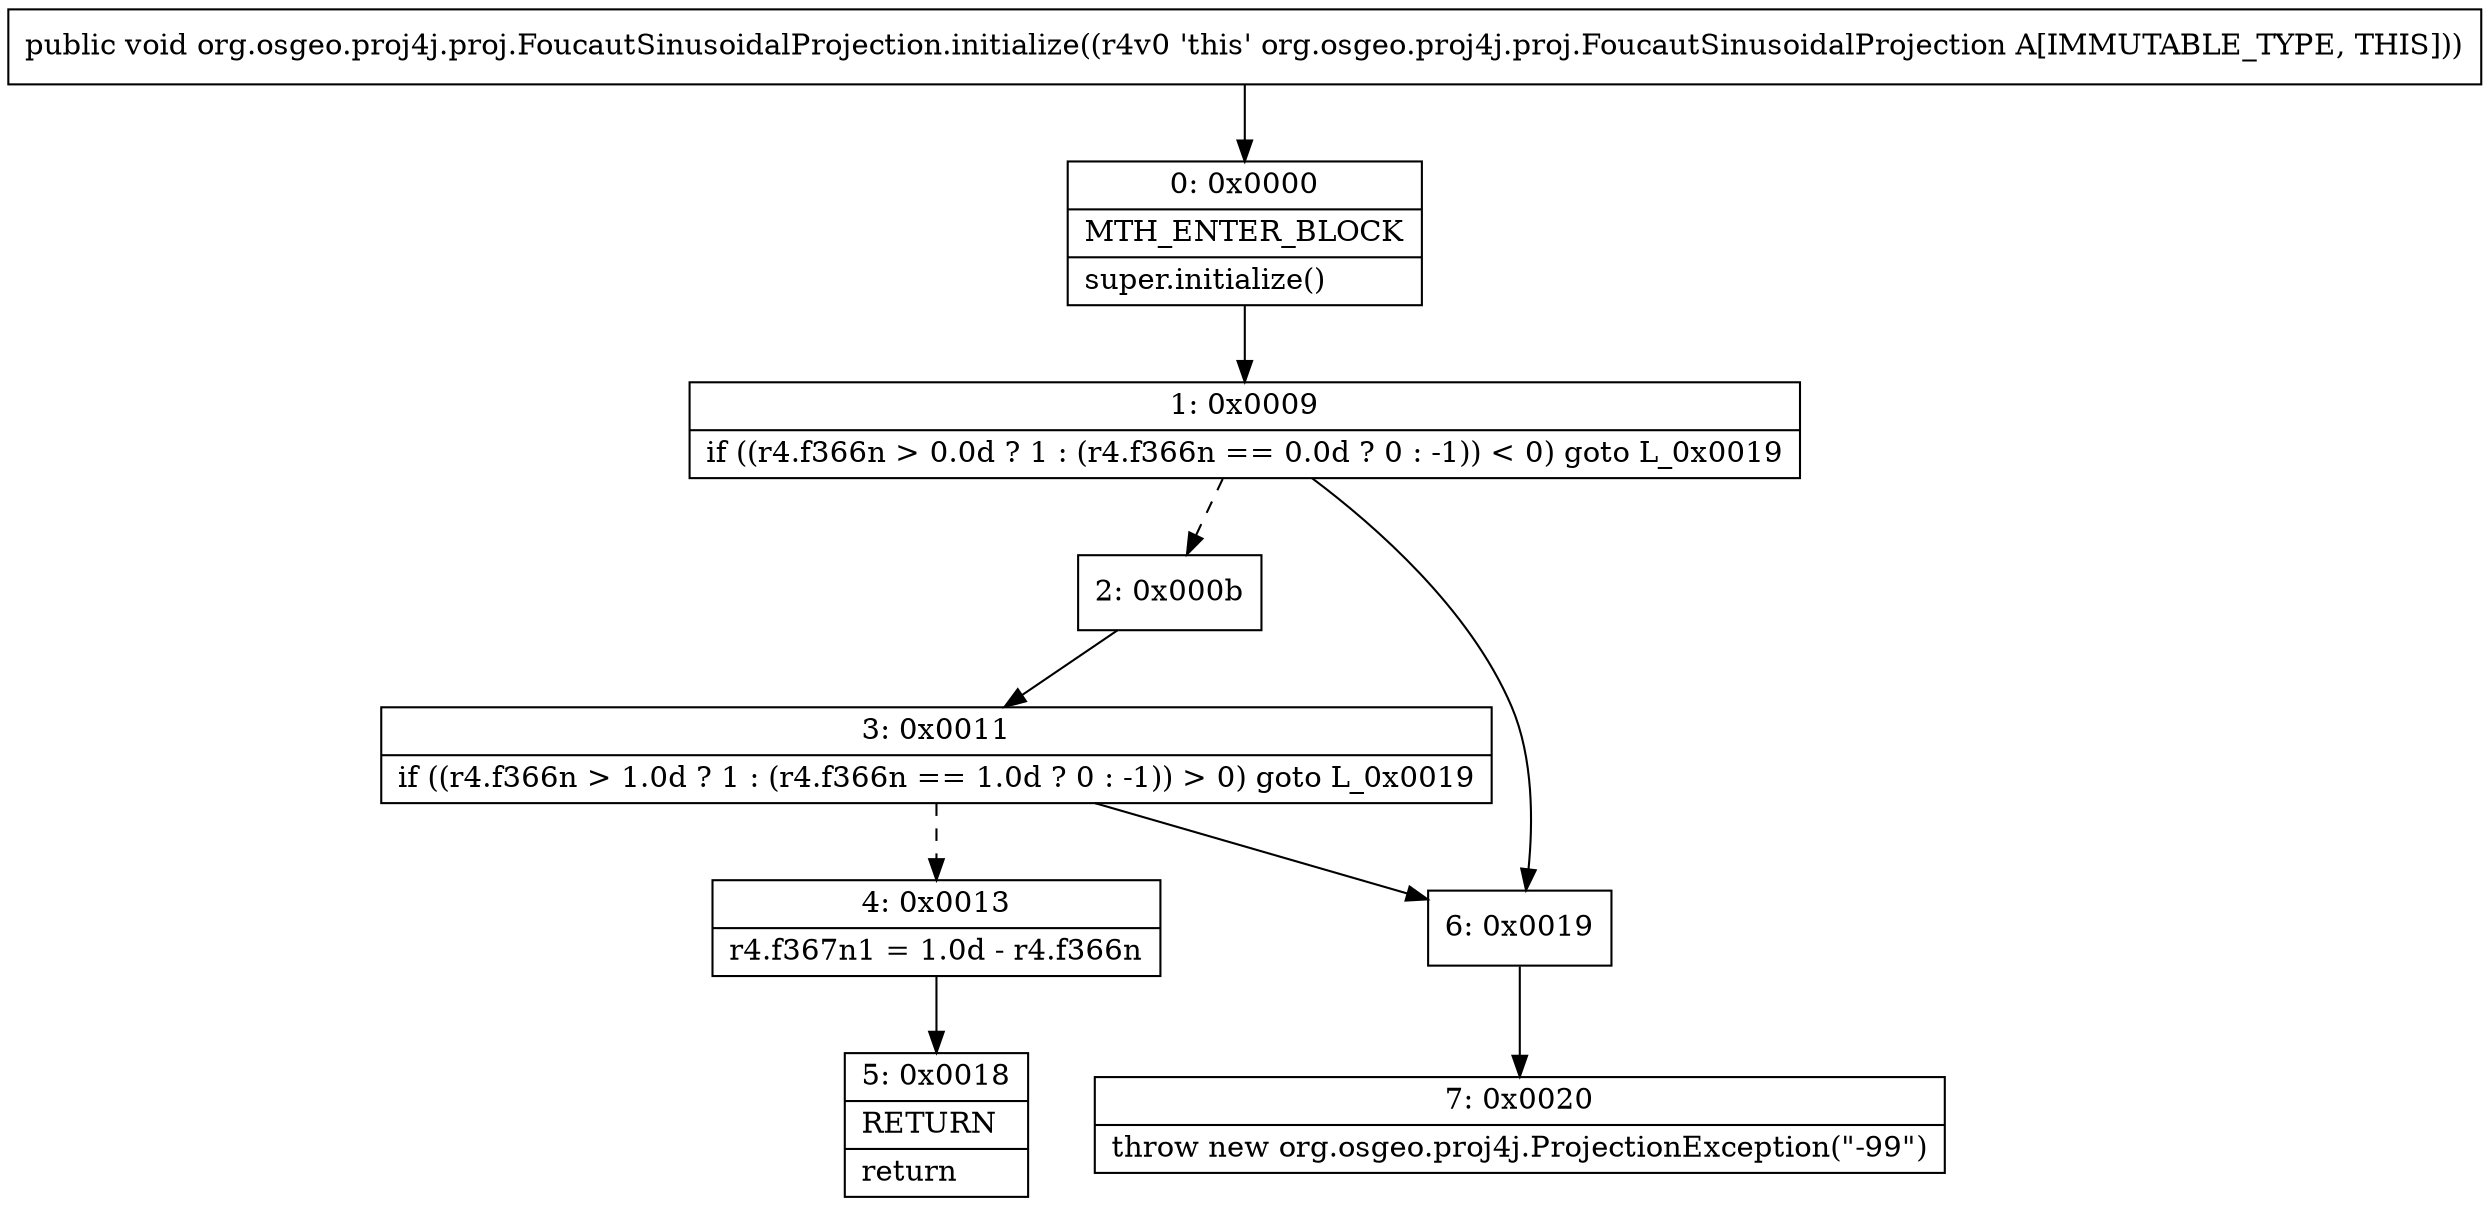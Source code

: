 digraph "CFG fororg.osgeo.proj4j.proj.FoucautSinusoidalProjection.initialize()V" {
Node_0 [shape=record,label="{0\:\ 0x0000|MTH_ENTER_BLOCK\l|super.initialize()\l}"];
Node_1 [shape=record,label="{1\:\ 0x0009|if ((r4.f366n \> 0.0d ? 1 : (r4.f366n == 0.0d ? 0 : \-1)) \< 0) goto L_0x0019\l}"];
Node_2 [shape=record,label="{2\:\ 0x000b}"];
Node_3 [shape=record,label="{3\:\ 0x0011|if ((r4.f366n \> 1.0d ? 1 : (r4.f366n == 1.0d ? 0 : \-1)) \> 0) goto L_0x0019\l}"];
Node_4 [shape=record,label="{4\:\ 0x0013|r4.f367n1 = 1.0d \- r4.f366n\l}"];
Node_5 [shape=record,label="{5\:\ 0x0018|RETURN\l|return\l}"];
Node_6 [shape=record,label="{6\:\ 0x0019}"];
Node_7 [shape=record,label="{7\:\ 0x0020|throw new org.osgeo.proj4j.ProjectionException(\"\-99\")\l}"];
MethodNode[shape=record,label="{public void org.osgeo.proj4j.proj.FoucautSinusoidalProjection.initialize((r4v0 'this' org.osgeo.proj4j.proj.FoucautSinusoidalProjection A[IMMUTABLE_TYPE, THIS])) }"];
MethodNode -> Node_0;
Node_0 -> Node_1;
Node_1 -> Node_2[style=dashed];
Node_1 -> Node_6;
Node_2 -> Node_3;
Node_3 -> Node_4[style=dashed];
Node_3 -> Node_6;
Node_4 -> Node_5;
Node_6 -> Node_7;
}

